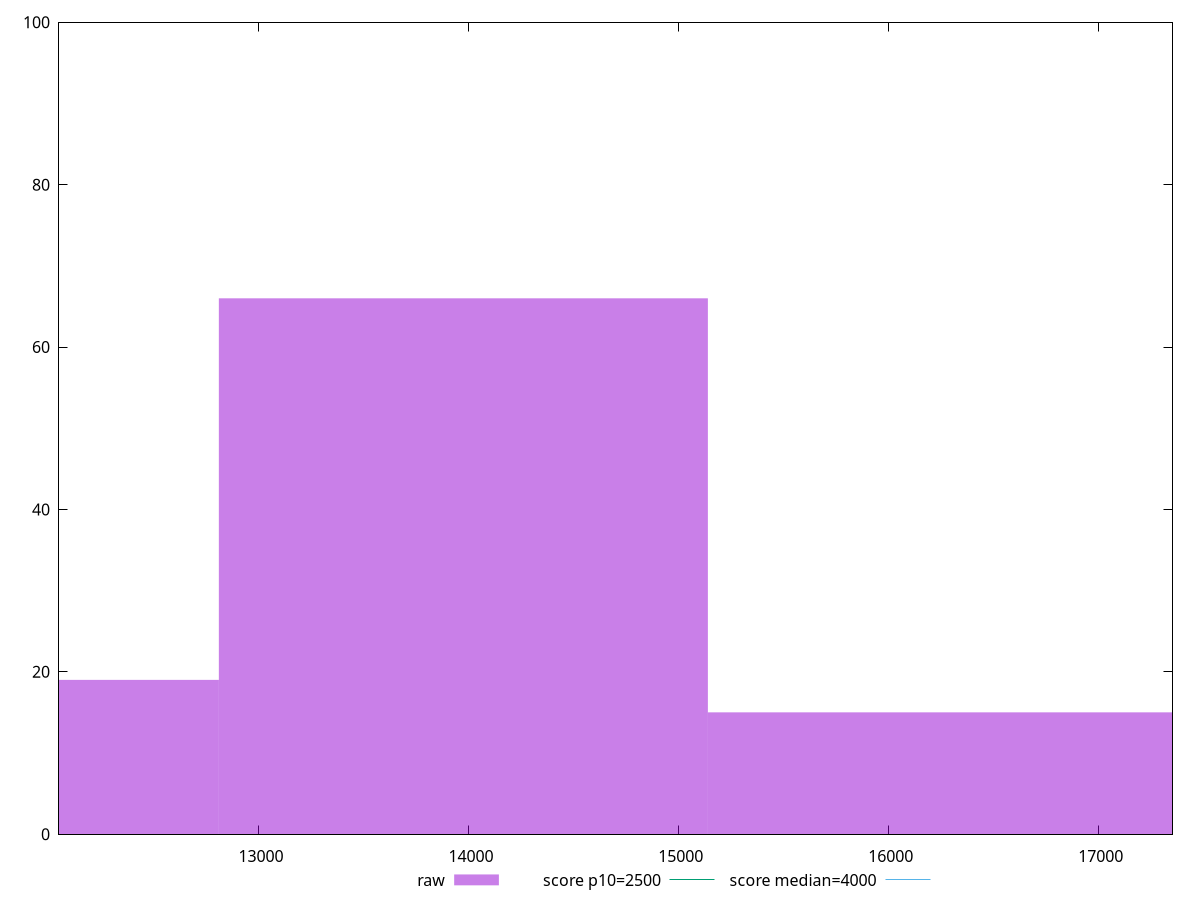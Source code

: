reset

$raw <<EOF
13973.728274574907 66
11644.773562145756 19
16302.682987004058 15
EOF

set key outside below
set boxwidth 2328.954712429151
set xrange [12048.002000000002:17350.9095]
set yrange [0:100]
set trange [0:100]
set style fill transparent solid 0.5 noborder

set parametric
set terminal svg size 640, 490 enhanced background rgb 'white'
set output "reprap/largest-contentful-paint/samples/pages+cached+noexternal+nomedia+nocss+nojs/raw/histogram.svg"

plot $raw title "raw" with boxes, \
     2500,t title "score p10=2500", \
     4000,t title "score median=4000"

reset
